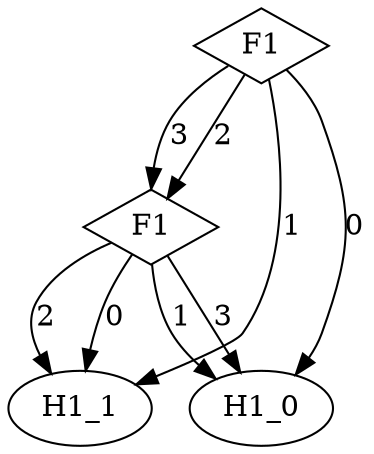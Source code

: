 digraph {
node [label=H1_0,style=""] H1_0
node [label=H1_1,style=""] H1_1
node [label=H1_0,style=""] H1_0
node [label=H1_1,style=""] H1_1
node [label=H1_1,style=""] H1_1
node [label=H1_0,style=""] H1_0
node [label=F1,shape="diamond",style=""] 1
node [label=F1,shape="diamond",style=""] 0

1 -> H1_0 [label="3"]
1 -> H1_1 [label="2"]
1 -> H1_0 [label="1"]
1 -> H1_1 [label="0"]
0 -> 1 [label="3"]
0 -> 1 [label="2"]
0 -> H1_1 [label="1"]
0 -> H1_0 [label="0"]
}